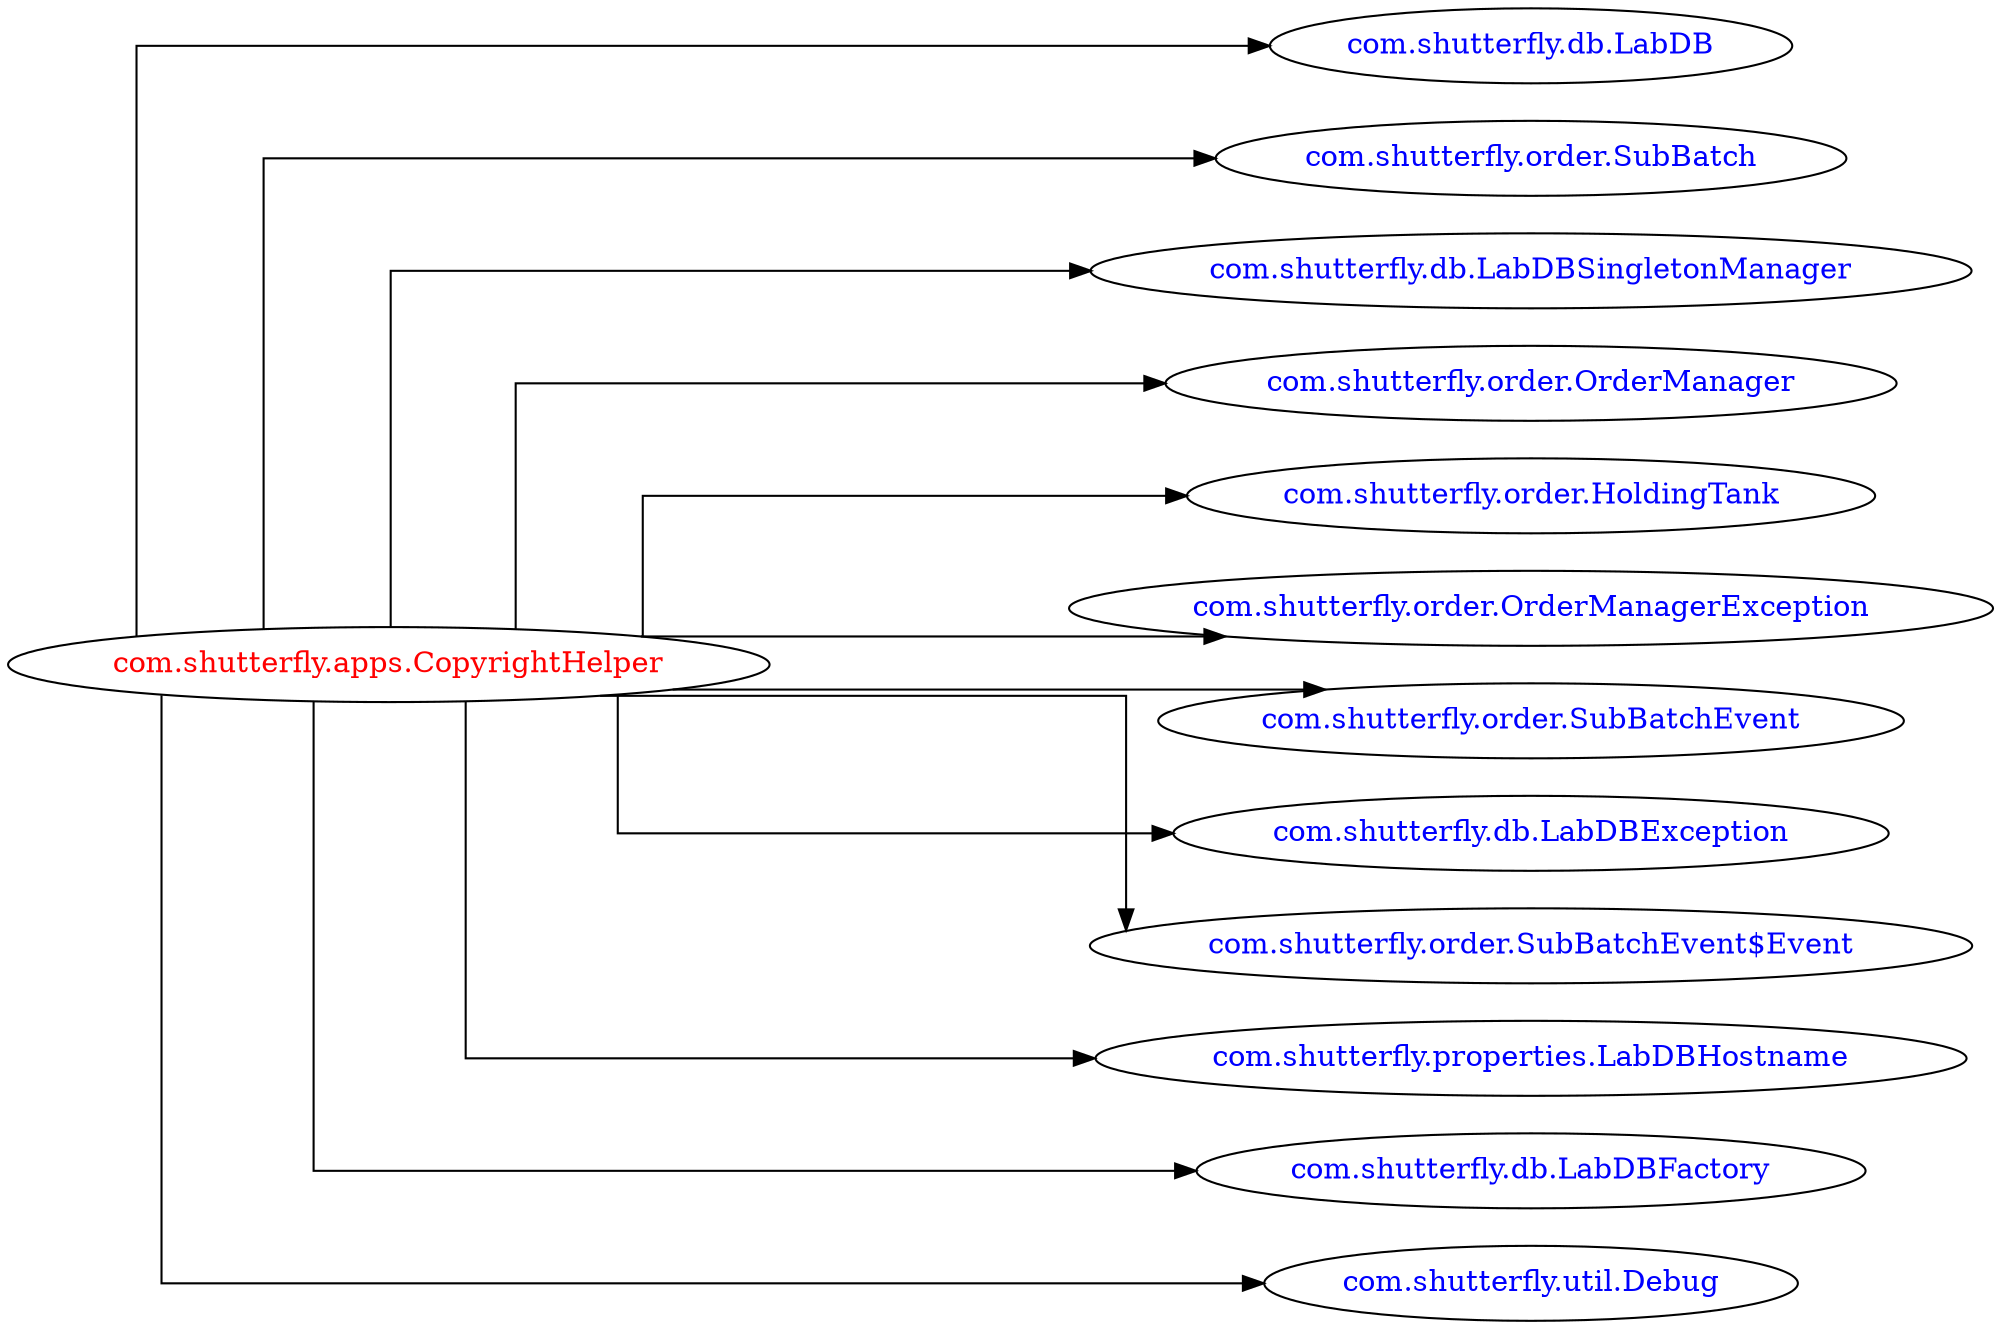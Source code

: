 digraph dependencyGraph {
 concentrate=true;
 ranksep="2.0";
 rankdir="LR"; 
 splines="ortho";
"com.shutterfly.apps.CopyrightHelper" [fontcolor="red"];
"com.shutterfly.db.LabDB" [ fontcolor="blue" ];
"com.shutterfly.apps.CopyrightHelper"->"com.shutterfly.db.LabDB";
"com.shutterfly.order.SubBatch" [ fontcolor="blue" ];
"com.shutterfly.apps.CopyrightHelper"->"com.shutterfly.order.SubBatch";
"com.shutterfly.db.LabDBSingletonManager" [ fontcolor="blue" ];
"com.shutterfly.apps.CopyrightHelper"->"com.shutterfly.db.LabDBSingletonManager";
"com.shutterfly.order.OrderManager" [ fontcolor="blue" ];
"com.shutterfly.apps.CopyrightHelper"->"com.shutterfly.order.OrderManager";
"com.shutterfly.order.HoldingTank" [ fontcolor="blue" ];
"com.shutterfly.apps.CopyrightHelper"->"com.shutterfly.order.HoldingTank";
"com.shutterfly.order.OrderManagerException" [ fontcolor="blue" ];
"com.shutterfly.apps.CopyrightHelper"->"com.shutterfly.order.OrderManagerException";
"com.shutterfly.order.SubBatchEvent" [ fontcolor="blue" ];
"com.shutterfly.apps.CopyrightHelper"->"com.shutterfly.order.SubBatchEvent";
"com.shutterfly.db.LabDBException" [ fontcolor="blue" ];
"com.shutterfly.apps.CopyrightHelper"->"com.shutterfly.db.LabDBException";
"com.shutterfly.order.SubBatchEvent$Event" [ fontcolor="blue" ];
"com.shutterfly.apps.CopyrightHelper"->"com.shutterfly.order.SubBatchEvent$Event";
"com.shutterfly.properties.LabDBHostname" [ fontcolor="blue" ];
"com.shutterfly.apps.CopyrightHelper"->"com.shutterfly.properties.LabDBHostname";
"com.shutterfly.db.LabDBFactory" [ fontcolor="blue" ];
"com.shutterfly.apps.CopyrightHelper"->"com.shutterfly.db.LabDBFactory";
"com.shutterfly.util.Debug" [ fontcolor="blue" ];
"com.shutterfly.apps.CopyrightHelper"->"com.shutterfly.util.Debug";
}